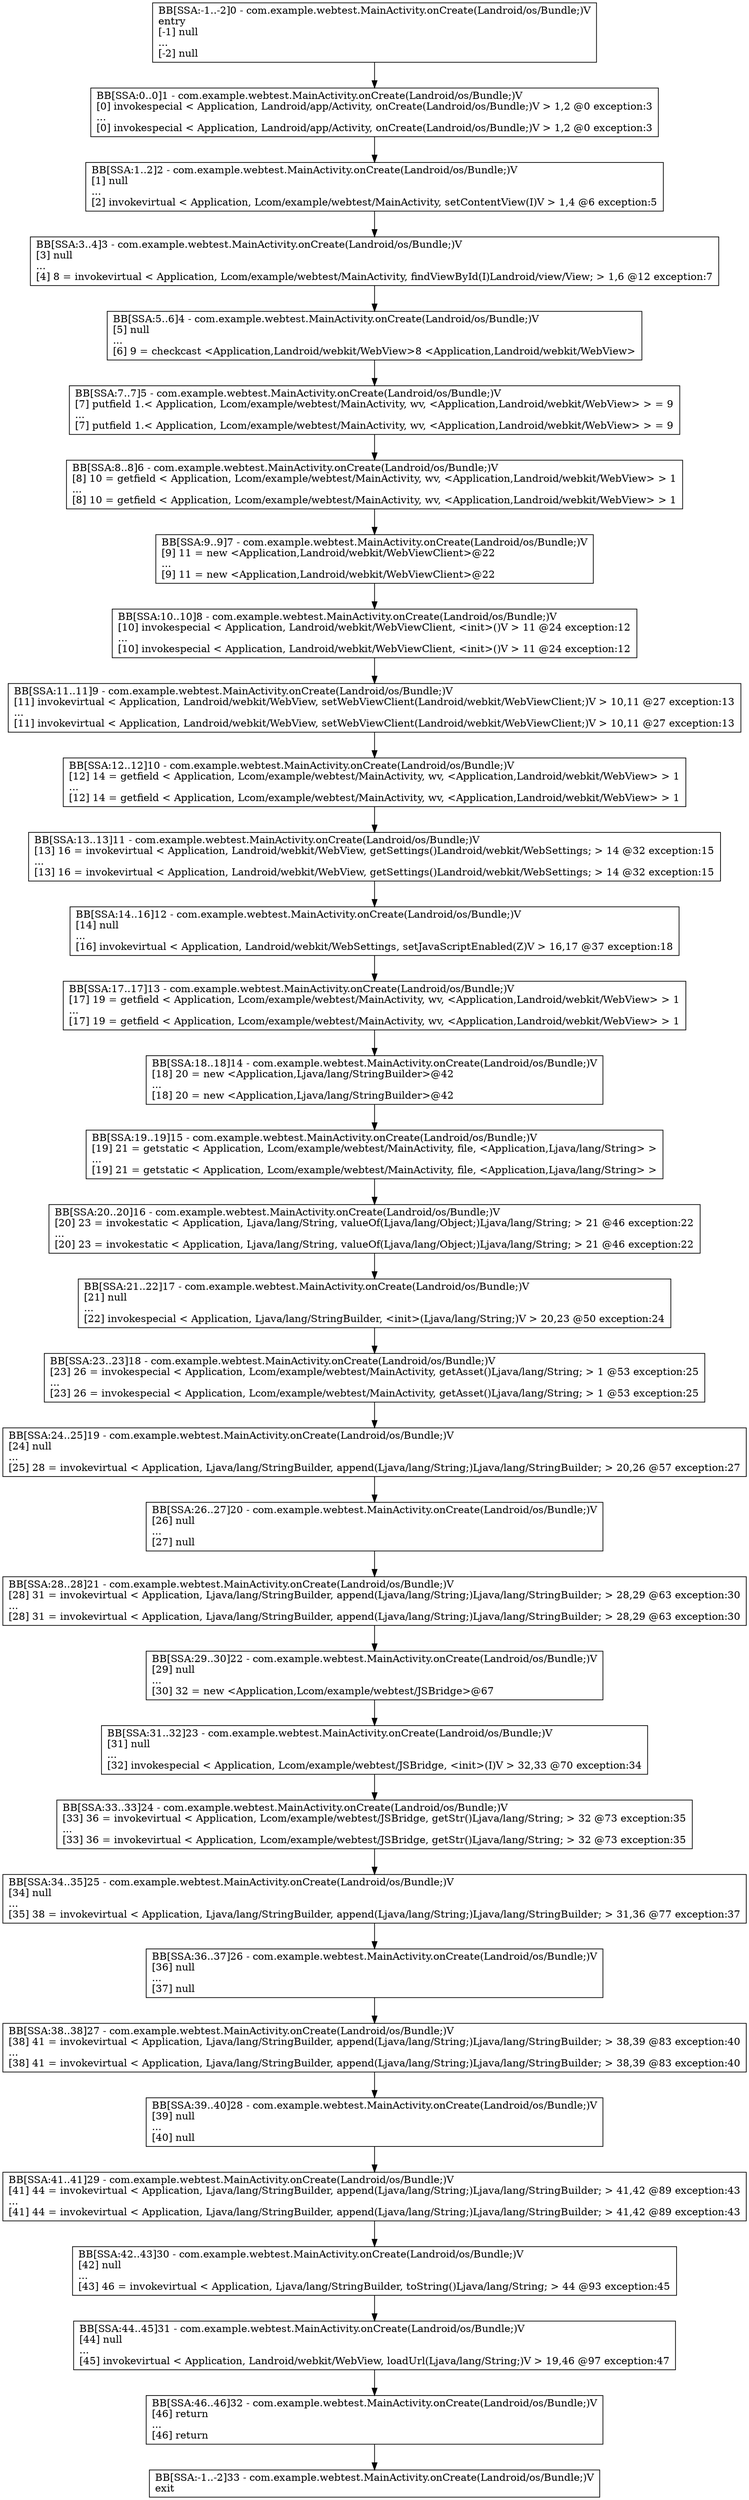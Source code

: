 digraph{
22 [label="BB[SSA:28..28]21 - com.example.webtest.MainActivity.onCreate(Landroid/os/Bundle;)V\l[28] 31 = invokevirtual < Application, Ljava/lang/StringBuilder, append(Ljava/lang/String;)Ljava/lang/StringBuilder; > 28,29 @63 exception:30\l...\l[28] 31 = invokevirtual < Application, Ljava/lang/StringBuilder, append(Ljava/lang/String;)Ljava/lang/StringBuilder; > 28,29 @63 exception:30\l", shape=box, color=black]
9 [label="BB[SSA:10..10]8 - com.example.webtest.MainActivity.onCreate(Landroid/os/Bundle;)V\l[10] invokespecial < Application, Landroid/webkit/WebViewClient, <init>()V > 11 @24 exception:12\l...\l[10] invokespecial < Application, Landroid/webkit/WebViewClient, <init>()V > 11 @24 exception:12\l", shape=box, color=black]
14 [label="BB[SSA:17..17]13 - com.example.webtest.MainActivity.onCreate(Landroid/os/Bundle;)V\l[17] 19 = getfield < Application, Lcom/example/webtest/MainActivity, wv, <Application,Landroid/webkit/WebView> > 1\l...\l[17] 19 = getfield < Application, Lcom/example/webtest/MainActivity, wv, <Application,Landroid/webkit/WebView> > 1\l", shape=box, color=black]
32 [label="BB[SSA:44..45]31 - com.example.webtest.MainActivity.onCreate(Landroid/os/Bundle;)V\l[44] null\l...\l[45] invokevirtual < Application, Landroid/webkit/WebView, loadUrl(Ljava/lang/String;)V > 19,46 @97 exception:47\l", shape=box, color=black]
26 [label="BB[SSA:34..35]25 - com.example.webtest.MainActivity.onCreate(Landroid/os/Bundle;)V\l[34] null\l...\l[35] 38 = invokevirtual < Application, Ljava/lang/StringBuilder, append(Ljava/lang/String;)Ljava/lang/StringBuilder; > 31,36 @77 exception:37\l", shape=box, color=black]
17 [label="BB[SSA:20..20]16 - com.example.webtest.MainActivity.onCreate(Landroid/os/Bundle;)V\l[20] 23 = invokestatic < Application, Ljava/lang/String, valueOf(Ljava/lang/Object;)Ljava/lang/String; > 21 @46 exception:22\l...\l[20] 23 = invokestatic < Application, Ljava/lang/String, valueOf(Ljava/lang/Object;)Ljava/lang/String; > 21 @46 exception:22\l", shape=box, color=black]
23 [label="BB[SSA:29..30]22 - com.example.webtest.MainActivity.onCreate(Landroid/os/Bundle;)V\l[29] null\l...\l[30] 32 = new <Application,Lcom/example/webtest/JSBridge>@67\l", shape=box, color=black]
5 [label="BB[SSA:5..6]4 - com.example.webtest.MainActivity.onCreate(Landroid/os/Bundle;)V\l[5] null\l...\l[6] 9 = checkcast <Application,Landroid/webkit/WebView>8 <Application,Landroid/webkit/WebView>\l", shape=box, color=black]
7 [label="BB[SSA:8..8]6 - com.example.webtest.MainActivity.onCreate(Landroid/os/Bundle;)V\l[8] 10 = getfield < Application, Lcom/example/webtest/MainActivity, wv, <Application,Landroid/webkit/WebView> > 1\l...\l[8] 10 = getfield < Application, Lcom/example/webtest/MainActivity, wv, <Application,Landroid/webkit/WebView> > 1\l", shape=box, color=black]
3 [label="BB[SSA:1..2]2 - com.example.webtest.MainActivity.onCreate(Landroid/os/Bundle;)V\l[1] null\l...\l[2] invokevirtual < Application, Lcom/example/webtest/MainActivity, setContentView(I)V > 1,4 @6 exception:5\l", shape=box, color=black]
15 [label="BB[SSA:18..18]14 - com.example.webtest.MainActivity.onCreate(Landroid/os/Bundle;)V\l[18] 20 = new <Application,Ljava/lang/StringBuilder>@42\l...\l[18] 20 = new <Application,Ljava/lang/StringBuilder>@42\l", shape=box, color=black]
21 [label="BB[SSA:26..27]20 - com.example.webtest.MainActivity.onCreate(Landroid/os/Bundle;)V\l[26] null\l...\l[27] null\l", shape=box, color=black]
19 [label="BB[SSA:23..23]18 - com.example.webtest.MainActivity.onCreate(Landroid/os/Bundle;)V\l[23] 26 = invokespecial < Application, Lcom/example/webtest/MainActivity, getAsset()Ljava/lang/String; > 1 @53 exception:25\l...\l[23] 26 = invokespecial < Application, Lcom/example/webtest/MainActivity, getAsset()Ljava/lang/String; > 1 @53 exception:25\l", shape=box, color=black]
30 [label="BB[SSA:41..41]29 - com.example.webtest.MainActivity.onCreate(Landroid/os/Bundle;)V\l[41] 44 = invokevirtual < Application, Ljava/lang/StringBuilder, append(Ljava/lang/String;)Ljava/lang/StringBuilder; > 41,42 @89 exception:43\l...\l[41] 44 = invokevirtual < Application, Ljava/lang/StringBuilder, append(Ljava/lang/String;)Ljava/lang/StringBuilder; > 41,42 @89 exception:43\l", shape=box, color=black]
1 [label="BB[SSA:-1..-2]0 - com.example.webtest.MainActivity.onCreate(Landroid/os/Bundle;)V\lentry\l[-1] null\l...\l[-2] null\l", shape=box, color=black]
18 [label="BB[SSA:21..22]17 - com.example.webtest.MainActivity.onCreate(Landroid/os/Bundle;)V\l[21] null\l...\l[22] invokespecial < Application, Ljava/lang/StringBuilder, <init>(Ljava/lang/String;)V > 20,23 @50 exception:24\l", shape=box, color=black]
8 [label="BB[SSA:9..9]7 - com.example.webtest.MainActivity.onCreate(Landroid/os/Bundle;)V\l[9] 11 = new <Application,Landroid/webkit/WebViewClient>@22\l...\l[9] 11 = new <Application,Landroid/webkit/WebViewClient>@22\l", shape=box, color=black]
29 [label="BB[SSA:39..40]28 - com.example.webtest.MainActivity.onCreate(Landroid/os/Bundle;)V\l[39] null\l...\l[40] null\l", shape=box, color=black]
24 [label="BB[SSA:31..32]23 - com.example.webtest.MainActivity.onCreate(Landroid/os/Bundle;)V\l[31] null\l...\l[32] invokespecial < Application, Lcom/example/webtest/JSBridge, <init>(I)V > 32,33 @70 exception:34\l", shape=box, color=black]
11 [label="BB[SSA:12..12]10 - com.example.webtest.MainActivity.onCreate(Landroid/os/Bundle;)V\l[12] 14 = getfield < Application, Lcom/example/webtest/MainActivity, wv, <Application,Landroid/webkit/WebView> > 1\l...\l[12] 14 = getfield < Application, Lcom/example/webtest/MainActivity, wv, <Application,Landroid/webkit/WebView> > 1\l", shape=box, color=black]
31 [label="BB[SSA:42..43]30 - com.example.webtest.MainActivity.onCreate(Landroid/os/Bundle;)V\l[42] null\l...\l[43] 46 = invokevirtual < Application, Ljava/lang/StringBuilder, toString()Ljava/lang/String; > 44 @93 exception:45\l", shape=box, color=black]
16 [label="BB[SSA:19..19]15 - com.example.webtest.MainActivity.onCreate(Landroid/os/Bundle;)V\l[19] 21 = getstatic < Application, Lcom/example/webtest/MainActivity, file, <Application,Ljava/lang/String> >\l...\l[19] 21 = getstatic < Application, Lcom/example/webtest/MainActivity, file, <Application,Ljava/lang/String> >\l", shape=box, color=black]
34 [label="BB[SSA:-1..-2]33 - com.example.webtest.MainActivity.onCreate(Landroid/os/Bundle;)V\lexit\l", shape=box, color=black]
10 [label="BB[SSA:11..11]9 - com.example.webtest.MainActivity.onCreate(Landroid/os/Bundle;)V\l[11] invokevirtual < Application, Landroid/webkit/WebView, setWebViewClient(Landroid/webkit/WebViewClient;)V > 10,11 @27 exception:13\l...\l[11] invokevirtual < Application, Landroid/webkit/WebView, setWebViewClient(Landroid/webkit/WebViewClient;)V > 10,11 @27 exception:13\l", shape=box, color=black]
28 [label="BB[SSA:38..38]27 - com.example.webtest.MainActivity.onCreate(Landroid/os/Bundle;)V\l[38] 41 = invokevirtual < Application, Ljava/lang/StringBuilder, append(Ljava/lang/String;)Ljava/lang/StringBuilder; > 38,39 @83 exception:40\l...\l[38] 41 = invokevirtual < Application, Ljava/lang/StringBuilder, append(Ljava/lang/String;)Ljava/lang/StringBuilder; > 38,39 @83 exception:40\l", shape=box, color=black]
2 [label="BB[SSA:0..0]1 - com.example.webtest.MainActivity.onCreate(Landroid/os/Bundle;)V\l[0] invokespecial < Application, Landroid/app/Activity, onCreate(Landroid/os/Bundle;)V > 1,2 @0 exception:3\l...\l[0] invokespecial < Application, Landroid/app/Activity, onCreate(Landroid/os/Bundle;)V > 1,2 @0 exception:3\l", shape=box, color=black]
13 [label="BB[SSA:14..16]12 - com.example.webtest.MainActivity.onCreate(Landroid/os/Bundle;)V\l[14] null\l...\l[16] invokevirtual < Application, Landroid/webkit/WebSettings, setJavaScriptEnabled(Z)V > 16,17 @37 exception:18\l", shape=box, color=black]
27 [label="BB[SSA:36..37]26 - com.example.webtest.MainActivity.onCreate(Landroid/os/Bundle;)V\l[36] null\l...\l[37] null\l", shape=box, color=black]
25 [label="BB[SSA:33..33]24 - com.example.webtest.MainActivity.onCreate(Landroid/os/Bundle;)V\l[33] 36 = invokevirtual < Application, Lcom/example/webtest/JSBridge, getStr()Ljava/lang/String; > 32 @73 exception:35\l...\l[33] 36 = invokevirtual < Application, Lcom/example/webtest/JSBridge, getStr()Ljava/lang/String; > 32 @73 exception:35\l", shape=box, color=black]
12 [label="BB[SSA:13..13]11 - com.example.webtest.MainActivity.onCreate(Landroid/os/Bundle;)V\l[13] 16 = invokevirtual < Application, Landroid/webkit/WebView, getSettings()Landroid/webkit/WebSettings; > 14 @32 exception:15\l...\l[13] 16 = invokevirtual < Application, Landroid/webkit/WebView, getSettings()Landroid/webkit/WebSettings; > 14 @32 exception:15\l", shape=box, color=black]
20 [label="BB[SSA:24..25]19 - com.example.webtest.MainActivity.onCreate(Landroid/os/Bundle;)V\l[24] null\l...\l[25] 28 = invokevirtual < Application, Ljava/lang/StringBuilder, append(Ljava/lang/String;)Ljava/lang/StringBuilder; > 20,26 @57 exception:27\l", shape=box, color=black]
33 [label="BB[SSA:46..46]32 - com.example.webtest.MainActivity.onCreate(Landroid/os/Bundle;)V\l[46] return\l...\l[46] return\l", shape=box, color=black]
4 [label="BB[SSA:3..4]3 - com.example.webtest.MainActivity.onCreate(Landroid/os/Bundle;)V\l[3] null\l...\l[4] 8 = invokevirtual < Application, Lcom/example/webtest/MainActivity, findViewById(I)Landroid/view/View; > 1,6 @12 exception:7\l", shape=box, color=black]
6 [label="BB[SSA:7..7]5 - com.example.webtest.MainActivity.onCreate(Landroid/os/Bundle;)V\l[7] putfield 1.< Application, Lcom/example/webtest/MainActivity, wv, <Application,Landroid/webkit/WebView> > = 9\l...\l[7] putfield 1.< Application, Lcom/example/webtest/MainActivity, wv, <Application,Landroid/webkit/WebView> > = 9\l", shape=box, color=black]
1 -> 2
2 -> 3
3 -> 4
4 -> 5
5 -> 6
6 -> 7
7 -> 8
8 -> 9
9 -> 10
10 -> 11
11 -> 12
12 -> 13
13 -> 14
14 -> 15
15 -> 16
16 -> 17
17 -> 18
18 -> 19
19 -> 20
20 -> 21
21 -> 22
22 -> 23
23 -> 24
24 -> 25
25 -> 26
26 -> 27
27 -> 28
28 -> 29
29 -> 30
30 -> 31
31 -> 32
32 -> 33
33 -> 34
}